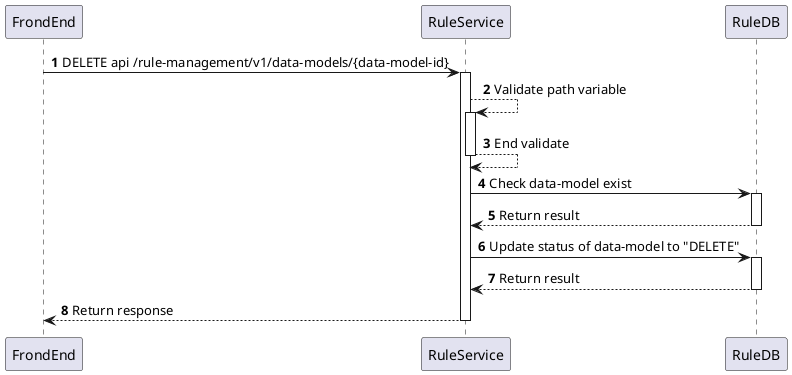 @startuml
'https://plantuml.com/sequence-diagram

autonumber

FrondEnd -> RuleService++: DELETE api /rule-management/v1/data-models/{data-model-id}
RuleService --> RuleService++: Validate path variable
RuleService --> RuleService--: End validate
RuleService -> RuleDB++: Check data-model exist
RuleService <-- RuleDB--: Return result
RuleService -> RuleDB++: Update status of data-model to "DELETE"
RuleService <-- RuleDB--: Return result
FrondEnd <-- RuleService--: Return response

@enduml